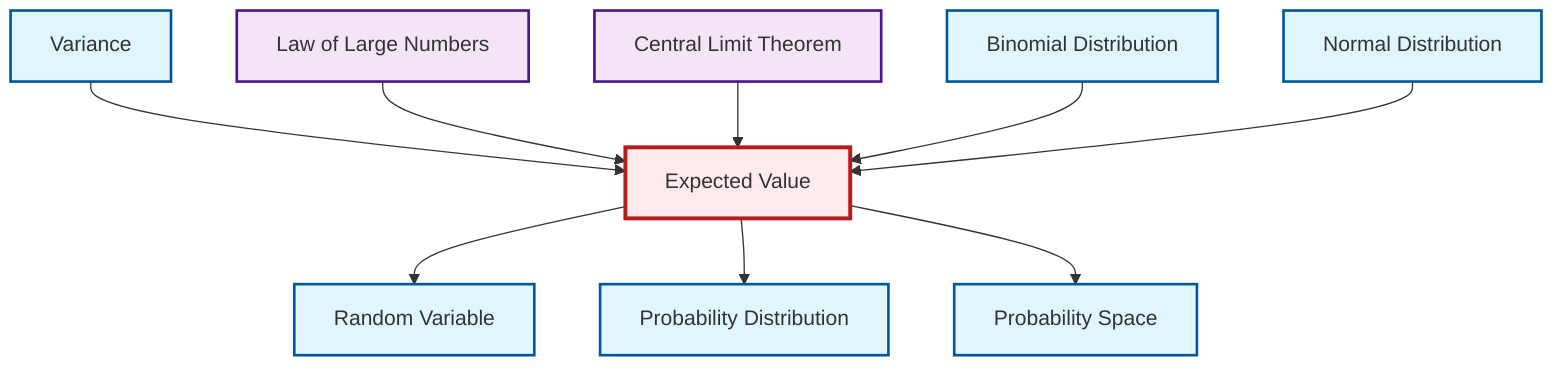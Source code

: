 graph TD
    classDef definition fill:#e1f5fe,stroke:#01579b,stroke-width:2px
    classDef theorem fill:#f3e5f5,stroke:#4a148c,stroke-width:2px
    classDef axiom fill:#fff3e0,stroke:#e65100,stroke-width:2px
    classDef example fill:#e8f5e9,stroke:#1b5e20,stroke-width:2px
    classDef current fill:#ffebee,stroke:#b71c1c,stroke-width:3px
    def-expectation["Expected Value"]:::definition
    def-probability-distribution["Probability Distribution"]:::definition
    thm-law-of-large-numbers["Law of Large Numbers"]:::theorem
    thm-central-limit["Central Limit Theorem"]:::theorem
    def-normal-distribution["Normal Distribution"]:::definition
    def-variance["Variance"]:::definition
    def-random-variable["Random Variable"]:::definition
    def-binomial-distribution["Binomial Distribution"]:::definition
    def-probability-space["Probability Space"]:::definition
    def-expectation --> def-random-variable
    def-expectation --> def-probability-distribution
    def-variance --> def-expectation
    def-expectation --> def-probability-space
    thm-law-of-large-numbers --> def-expectation
    thm-central-limit --> def-expectation
    def-binomial-distribution --> def-expectation
    def-normal-distribution --> def-expectation
    class def-expectation current